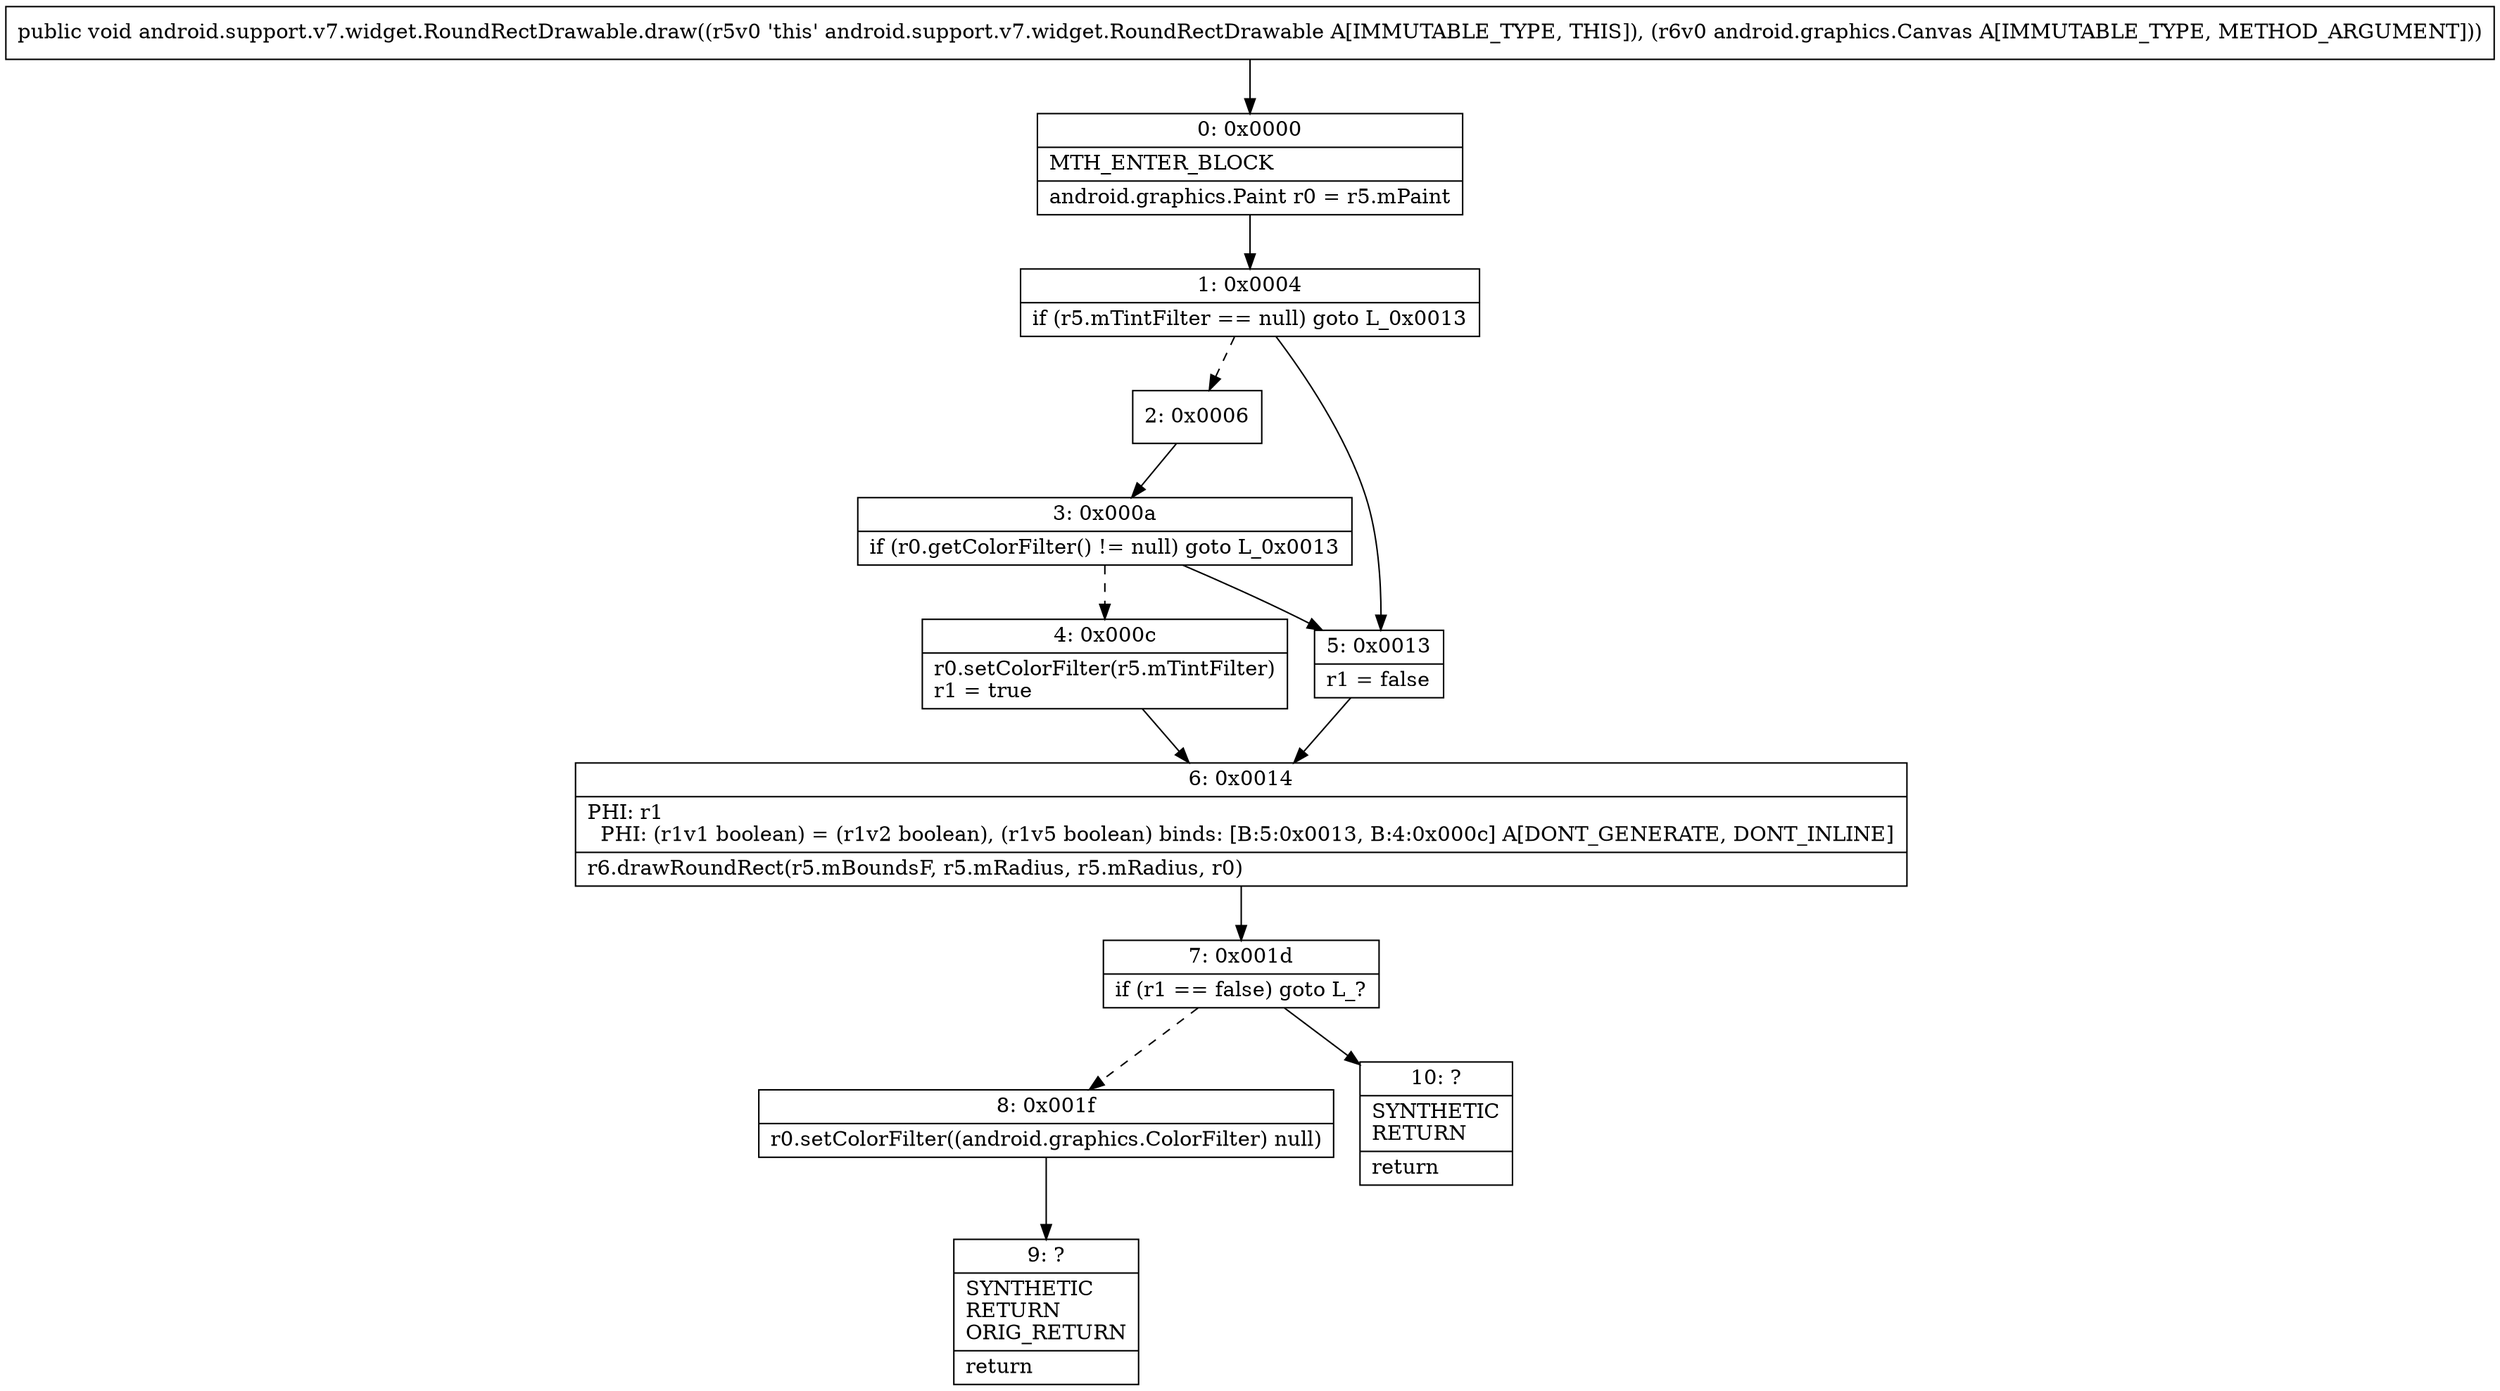 digraph "CFG forandroid.support.v7.widget.RoundRectDrawable.draw(Landroid\/graphics\/Canvas;)V" {
Node_0 [shape=record,label="{0\:\ 0x0000|MTH_ENTER_BLOCK\l|android.graphics.Paint r0 = r5.mPaint\l}"];
Node_1 [shape=record,label="{1\:\ 0x0004|if (r5.mTintFilter == null) goto L_0x0013\l}"];
Node_2 [shape=record,label="{2\:\ 0x0006}"];
Node_3 [shape=record,label="{3\:\ 0x000a|if (r0.getColorFilter() != null) goto L_0x0013\l}"];
Node_4 [shape=record,label="{4\:\ 0x000c|r0.setColorFilter(r5.mTintFilter)\lr1 = true\l}"];
Node_5 [shape=record,label="{5\:\ 0x0013|r1 = false\l}"];
Node_6 [shape=record,label="{6\:\ 0x0014|PHI: r1 \l  PHI: (r1v1 boolean) = (r1v2 boolean), (r1v5 boolean) binds: [B:5:0x0013, B:4:0x000c] A[DONT_GENERATE, DONT_INLINE]\l|r6.drawRoundRect(r5.mBoundsF, r5.mRadius, r5.mRadius, r0)\l}"];
Node_7 [shape=record,label="{7\:\ 0x001d|if (r1 == false) goto L_?\l}"];
Node_8 [shape=record,label="{8\:\ 0x001f|r0.setColorFilter((android.graphics.ColorFilter) null)\l}"];
Node_9 [shape=record,label="{9\:\ ?|SYNTHETIC\lRETURN\lORIG_RETURN\l|return\l}"];
Node_10 [shape=record,label="{10\:\ ?|SYNTHETIC\lRETURN\l|return\l}"];
MethodNode[shape=record,label="{public void android.support.v7.widget.RoundRectDrawable.draw((r5v0 'this' android.support.v7.widget.RoundRectDrawable A[IMMUTABLE_TYPE, THIS]), (r6v0 android.graphics.Canvas A[IMMUTABLE_TYPE, METHOD_ARGUMENT])) }"];
MethodNode -> Node_0;
Node_0 -> Node_1;
Node_1 -> Node_2[style=dashed];
Node_1 -> Node_5;
Node_2 -> Node_3;
Node_3 -> Node_4[style=dashed];
Node_3 -> Node_5;
Node_4 -> Node_6;
Node_5 -> Node_6;
Node_6 -> Node_7;
Node_7 -> Node_8[style=dashed];
Node_7 -> Node_10;
Node_8 -> Node_9;
}

